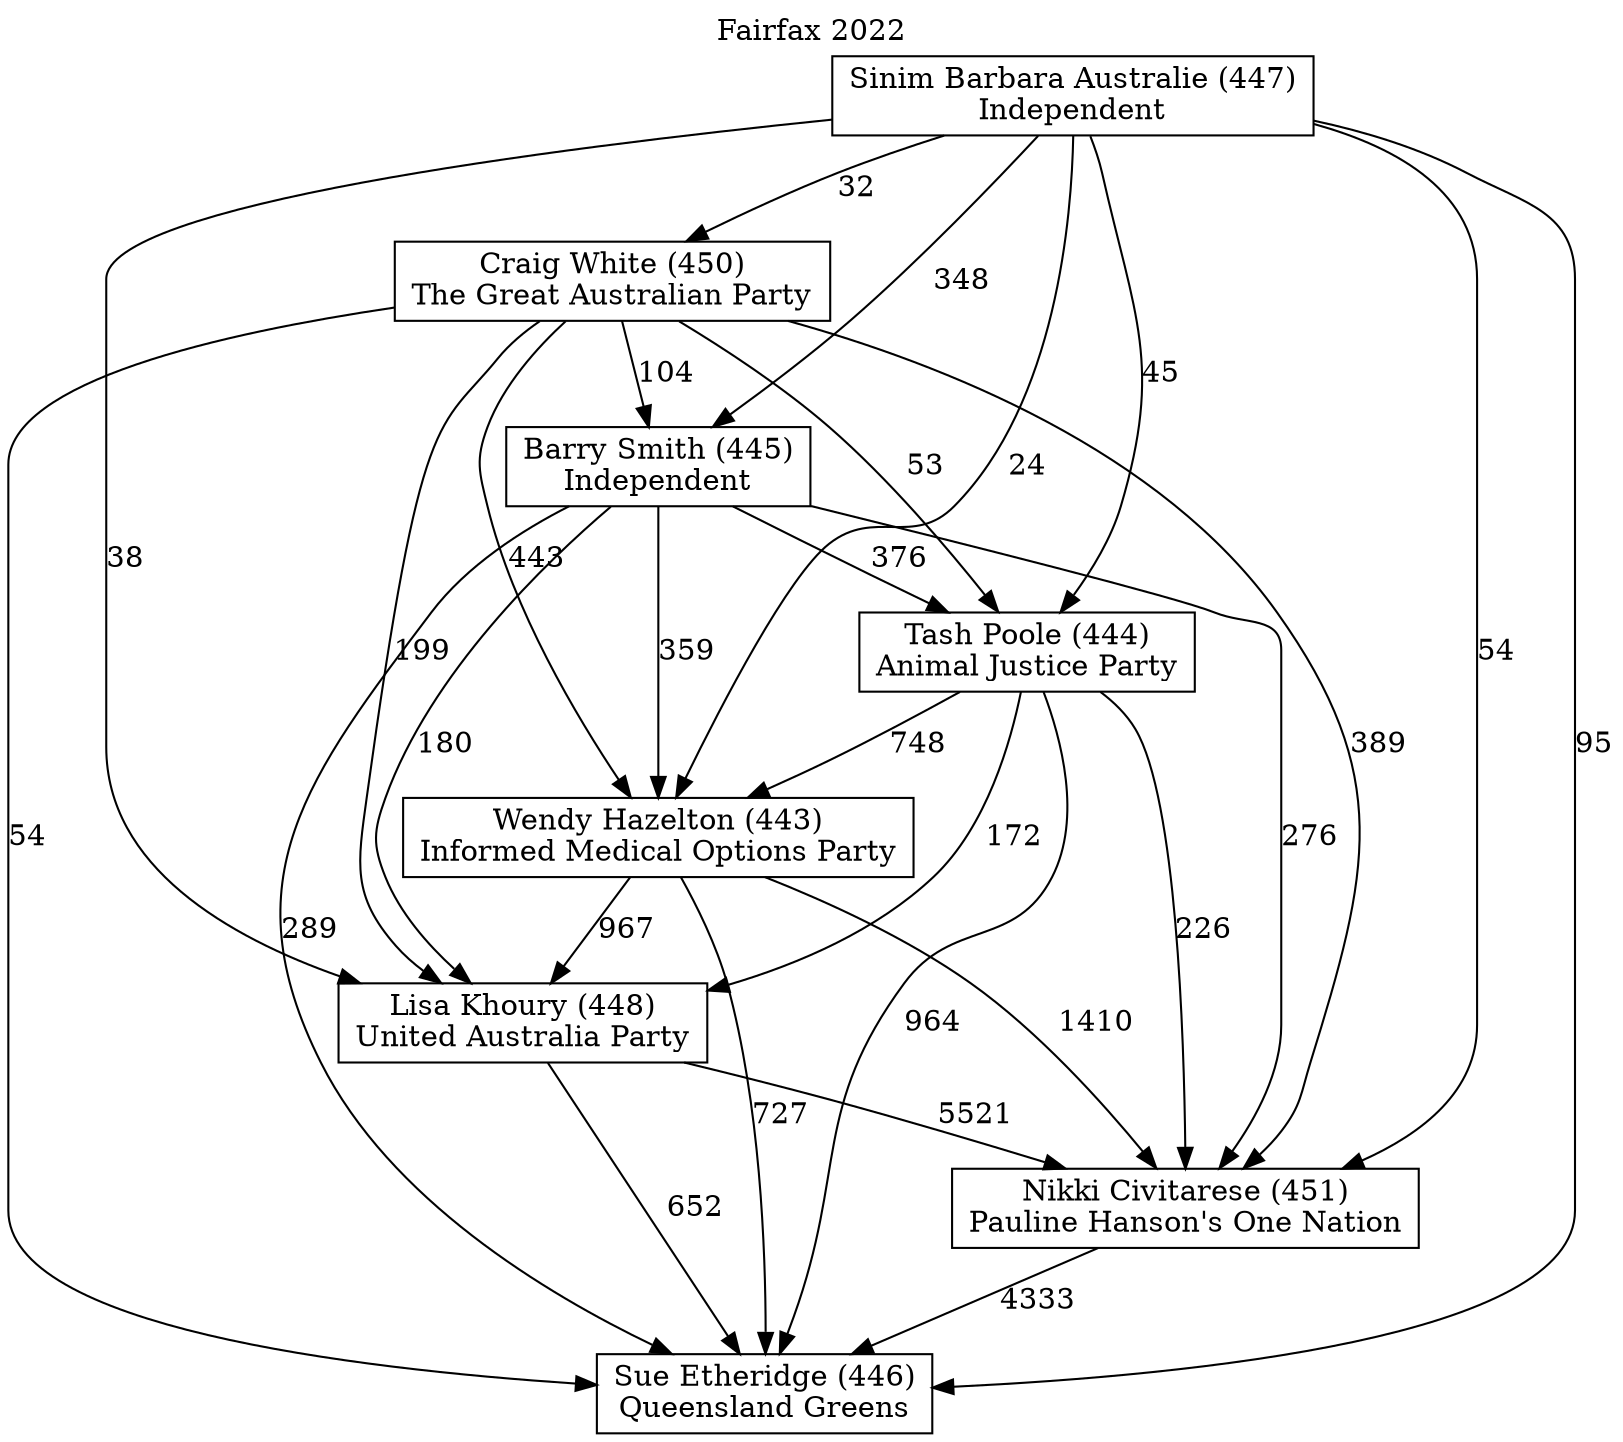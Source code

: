 // House preference flow
digraph "Sue Etheridge (446)_Fairfax_2022" {
	graph [label="Fairfax 2022" labelloc=t mclimit=10]
	node [shape=box]
	"Craig White (450)" [label="Craig White (450)
The Great Australian Party"]
	"Barry Smith (445)" [label="Barry Smith (445)
Independent"]
	"Sinim Barbara Australie (447)" [label="Sinim Barbara Australie (447)
Independent"]
	"Lisa Khoury (448)" [label="Lisa Khoury (448)
United Australia Party"]
	"Nikki Civitarese (451)" [label="Nikki Civitarese (451)
Pauline Hanson's One Nation"]
	"Tash Poole (444)" [label="Tash Poole (444)
Animal Justice Party"]
	"Wendy Hazelton (443)" [label="Wendy Hazelton (443)
Informed Medical Options Party"]
	"Sue Etheridge (446)" [label="Sue Etheridge (446)
Queensland Greens"]
	"Sinim Barbara Australie (447)" -> "Nikki Civitarese (451)" [label=54]
	"Barry Smith (445)" -> "Sue Etheridge (446)" [label=289]
	"Wendy Hazelton (443)" -> "Nikki Civitarese (451)" [label=1410]
	"Craig White (450)" -> "Wendy Hazelton (443)" [label=443]
	"Lisa Khoury (448)" -> "Nikki Civitarese (451)" [label=5521]
	"Tash Poole (444)" -> "Sue Etheridge (446)" [label=964]
	"Sinim Barbara Australie (447)" -> "Barry Smith (445)" [label=348]
	"Craig White (450)" -> "Barry Smith (445)" [label=104]
	"Barry Smith (445)" -> "Lisa Khoury (448)" [label=180]
	"Sinim Barbara Australie (447)" -> "Lisa Khoury (448)" [label=38]
	"Craig White (450)" -> "Tash Poole (444)" [label=53]
	"Craig White (450)" -> "Nikki Civitarese (451)" [label=389]
	"Wendy Hazelton (443)" -> "Sue Etheridge (446)" [label=727]
	"Tash Poole (444)" -> "Nikki Civitarese (451)" [label=226]
	"Wendy Hazelton (443)" -> "Lisa Khoury (448)" [label=967]
	"Tash Poole (444)" -> "Wendy Hazelton (443)" [label=748]
	"Barry Smith (445)" -> "Wendy Hazelton (443)" [label=359]
	"Nikki Civitarese (451)" -> "Sue Etheridge (446)" [label=4333]
	"Barry Smith (445)" -> "Tash Poole (444)" [label=376]
	"Tash Poole (444)" -> "Lisa Khoury (448)" [label=172]
	"Lisa Khoury (448)" -> "Sue Etheridge (446)" [label=652]
	"Craig White (450)" -> "Lisa Khoury (448)" [label=199]
	"Sinim Barbara Australie (447)" -> "Craig White (450)" [label=32]
	"Sinim Barbara Australie (447)" -> "Sue Etheridge (446)" [label=95]
	"Sinim Barbara Australie (447)" -> "Tash Poole (444)" [label=45]
	"Sinim Barbara Australie (447)" -> "Wendy Hazelton (443)" [label=24]
	"Barry Smith (445)" -> "Nikki Civitarese (451)" [label=276]
	"Craig White (450)" -> "Sue Etheridge (446)" [label=54]
}
